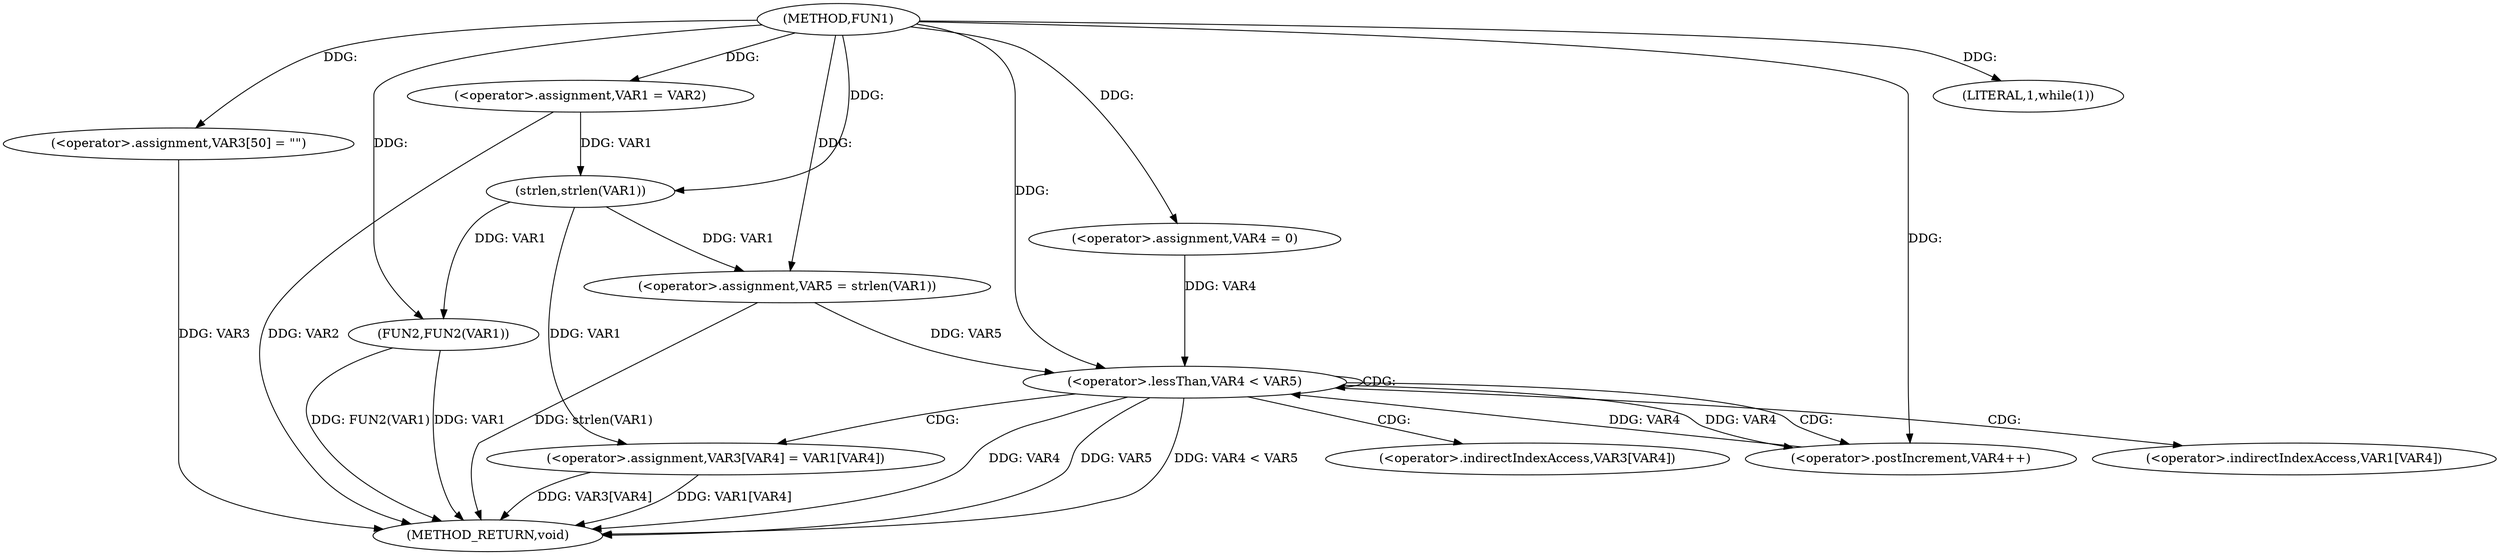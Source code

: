 digraph FUN1 {  
"1000100" [label = "(METHOD,FUN1)" ]
"1000141" [label = "(METHOD_RETURN,void)" ]
"1000104" [label = "(<operator>.assignment,VAR1 = VAR2)" ]
"1000108" [label = "(LITERAL,1,while(1))" ]
"1000113" [label = "(<operator>.assignment,VAR3[50] = \"\")" ]
"1000118" [label = "(<operator>.assignment,VAR5 = strlen(VAR1))" ]
"1000120" [label = "(strlen,strlen(VAR1))" ]
"1000123" [label = "(<operator>.assignment,VAR4 = 0)" ]
"1000126" [label = "(<operator>.lessThan,VAR4 < VAR5)" ]
"1000129" [label = "(<operator>.postIncrement,VAR4++)" ]
"1000132" [label = "(<operator>.assignment,VAR3[VAR4] = VAR1[VAR4])" ]
"1000139" [label = "(FUN2,FUN2(VAR1))" ]
"1000133" [label = "(<operator>.indirectIndexAccess,VAR3[VAR4])" ]
"1000136" [label = "(<operator>.indirectIndexAccess,VAR1[VAR4])" ]
  "1000126" -> "1000141"  [ label = "DDG: VAR4 < VAR5"] 
  "1000113" -> "1000141"  [ label = "DDG: VAR3"] 
  "1000139" -> "1000141"  [ label = "DDG: VAR1"] 
  "1000126" -> "1000141"  [ label = "DDG: VAR4"] 
  "1000132" -> "1000141"  [ label = "DDG: VAR3[VAR4]"] 
  "1000132" -> "1000141"  [ label = "DDG: VAR1[VAR4]"] 
  "1000126" -> "1000141"  [ label = "DDG: VAR5"] 
  "1000104" -> "1000141"  [ label = "DDG: VAR2"] 
  "1000139" -> "1000141"  [ label = "DDG: FUN2(VAR1)"] 
  "1000118" -> "1000141"  [ label = "DDG: strlen(VAR1)"] 
  "1000100" -> "1000104"  [ label = "DDG: "] 
  "1000100" -> "1000108"  [ label = "DDG: "] 
  "1000100" -> "1000113"  [ label = "DDG: "] 
  "1000120" -> "1000118"  [ label = "DDG: VAR1"] 
  "1000100" -> "1000118"  [ label = "DDG: "] 
  "1000104" -> "1000120"  [ label = "DDG: VAR1"] 
  "1000100" -> "1000120"  [ label = "DDG: "] 
  "1000100" -> "1000123"  [ label = "DDG: "] 
  "1000129" -> "1000126"  [ label = "DDG: VAR4"] 
  "1000123" -> "1000126"  [ label = "DDG: VAR4"] 
  "1000100" -> "1000126"  [ label = "DDG: "] 
  "1000118" -> "1000126"  [ label = "DDG: VAR5"] 
  "1000126" -> "1000129"  [ label = "DDG: VAR4"] 
  "1000100" -> "1000129"  [ label = "DDG: "] 
  "1000120" -> "1000132"  [ label = "DDG: VAR1"] 
  "1000120" -> "1000139"  [ label = "DDG: VAR1"] 
  "1000100" -> "1000139"  [ label = "DDG: "] 
  "1000126" -> "1000132"  [ label = "CDG: "] 
  "1000126" -> "1000129"  [ label = "CDG: "] 
  "1000126" -> "1000133"  [ label = "CDG: "] 
  "1000126" -> "1000136"  [ label = "CDG: "] 
  "1000126" -> "1000126"  [ label = "CDG: "] 
}
